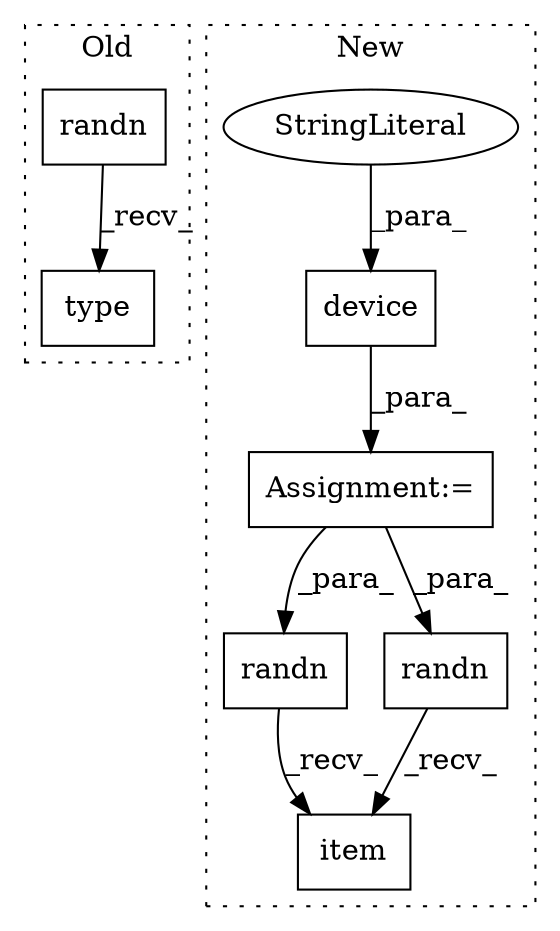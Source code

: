 digraph G {
subgraph cluster0 {
1 [label="randn" a="32" s="748,760" l="6,1" shape="box"];
3 [label="type" a="32" s="762,772" l="5,1" shape="box"];
label = "Old";
style="dotted";
}
subgraph cluster1 {
2 [label="item" a="32" s="1118" l="6" shape="box"];
4 [label="Assignment:=" a="7" s="580" l="1" shape="box"];
5 [label="randn" a="32" s="815,845" l="6,1" shape="box"];
6 [label="device" a="32" s="587,599" l="7,1" shape="box"];
7 [label="StringLiteral" a="45" s="594" l="5" shape="ellipse"];
8 [label="randn" a="32" s="773,799" l="6,1" shape="box"];
label = "New";
style="dotted";
}
1 -> 3 [label="_recv_"];
4 -> 5 [label="_para_"];
4 -> 8 [label="_para_"];
5 -> 2 [label="_recv_"];
6 -> 4 [label="_para_"];
7 -> 6 [label="_para_"];
8 -> 2 [label="_recv_"];
}